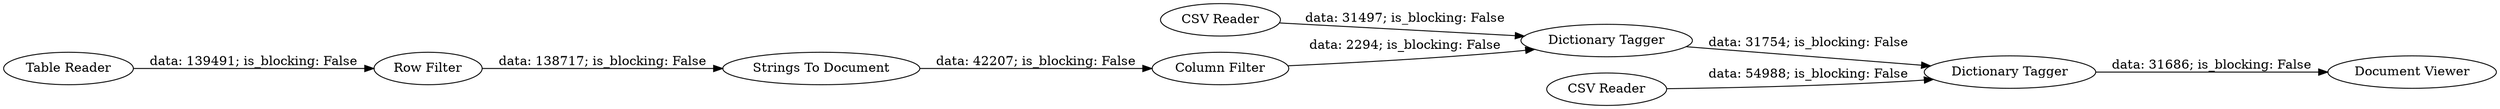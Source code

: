 digraph {
	"6967891157824548191_39" [label="CSV Reader"]
	"6967891157824548191_37" [label="Dictionary Tagger"]
	"3639945452561776571_20" [label="Row Filter"]
	"3639945452561776571_35" [label="Table Reader"]
	"-141780115891867479_130" [label="Document Viewer"]
	"6967891157824548191_38" [label="Dictionary Tagger"]
	"6967891157824548191_40" [label="CSV Reader"]
	"3639945452561776571_22" [label="Column Filter"]
	"3639945452561776571_33" [label="Strings To Document"]
	"6967891157824548191_40" -> "6967891157824548191_38" [label="data: 54988; is_blocking: False"]
	"6967891157824548191_39" -> "6967891157824548191_37" [label="data: 31497; is_blocking: False"]
	"3639945452561776571_22" -> "6967891157824548191_37" [label="data: 2294; is_blocking: False"]
	"6967891157824548191_38" -> "-141780115891867479_130" [label="data: 31686; is_blocking: False"]
	"3639945452561776571_33" -> "3639945452561776571_22" [label="data: 42207; is_blocking: False"]
	"3639945452561776571_20" -> "3639945452561776571_33" [label="data: 138717; is_blocking: False"]
	"6967891157824548191_37" -> "6967891157824548191_38" [label="data: 31754; is_blocking: False"]
	"3639945452561776571_35" -> "3639945452561776571_20" [label="data: 139491; is_blocking: False"]
	rankdir=LR
}
